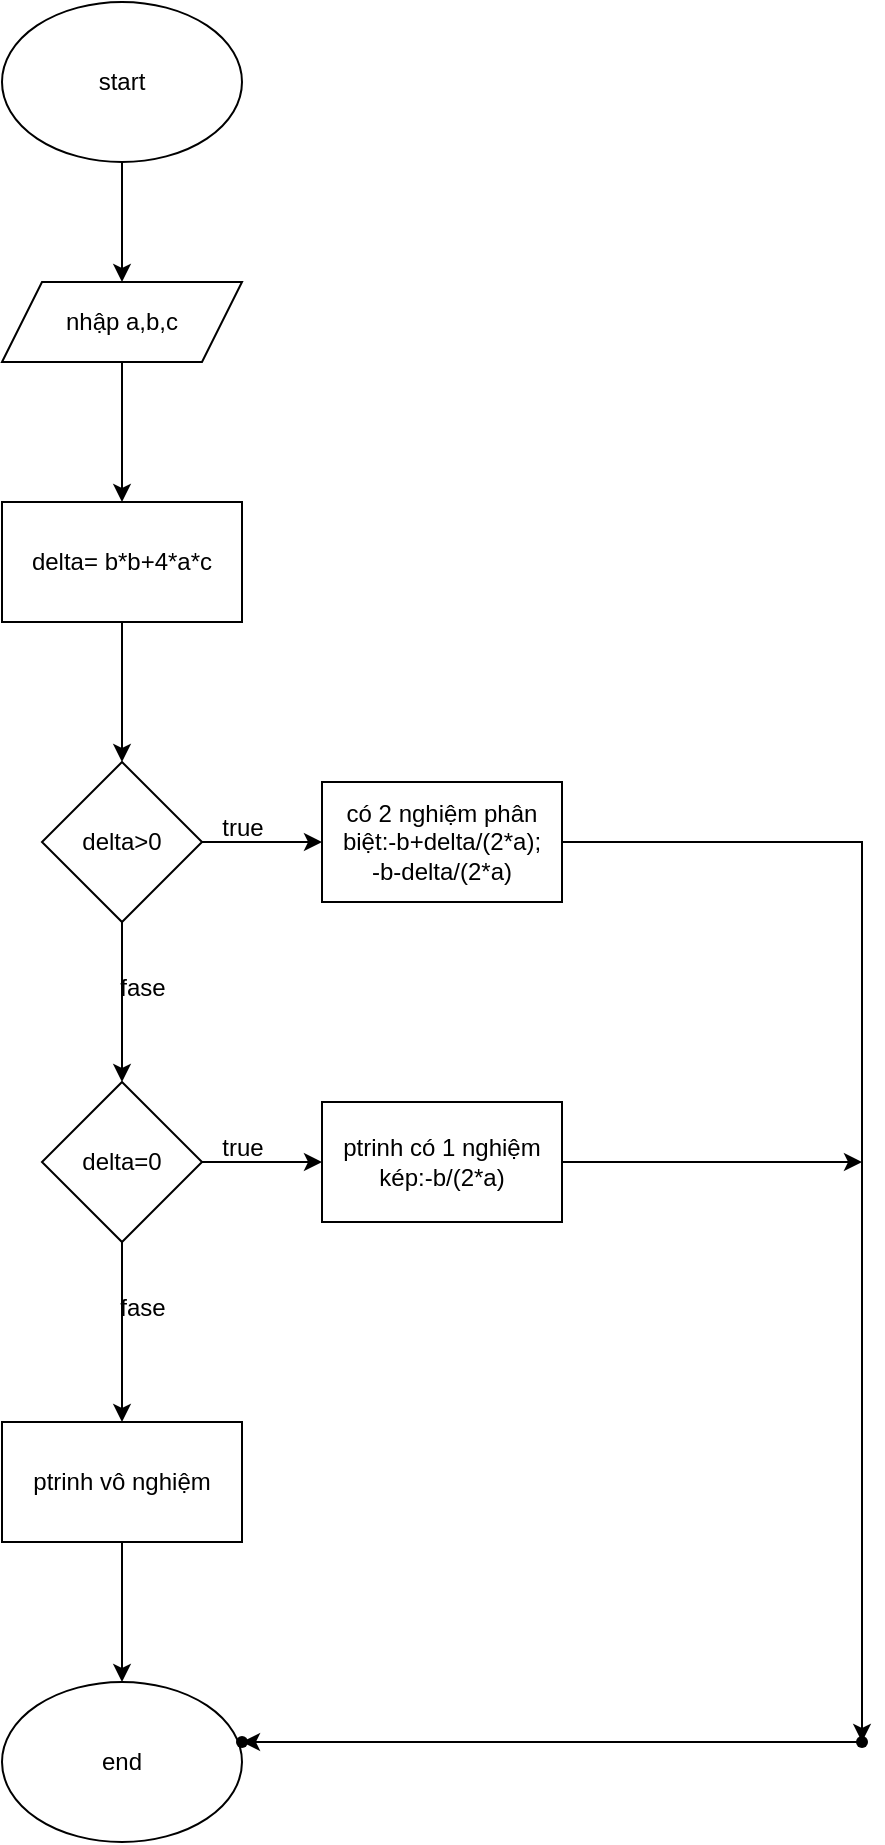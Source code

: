 <mxfile version="22.0.3" type="device">
  <diagram name="Page-1" id="P-afp6hQSAGaEdjvHS-H">
    <mxGraphModel dx="1050" dy="621" grid="1" gridSize="10" guides="1" tooltips="1" connect="1" arrows="1" fold="1" page="1" pageScale="1" pageWidth="850" pageHeight="1100" math="0" shadow="0">
      <root>
        <mxCell id="0" />
        <mxCell id="1" parent="0" />
        <mxCell id="B2Yxv_WPyGfu9oXpXjj1-4" value="" style="edgeStyle=orthogonalEdgeStyle;rounded=0;orthogonalLoop=1;jettySize=auto;html=1;" edge="1" parent="1" source="B2Yxv_WPyGfu9oXpXjj1-1" target="B2Yxv_WPyGfu9oXpXjj1-2">
          <mxGeometry relative="1" as="geometry" />
        </mxCell>
        <mxCell id="B2Yxv_WPyGfu9oXpXjj1-1" value="start" style="ellipse;whiteSpace=wrap;html=1;" vertex="1" parent="1">
          <mxGeometry x="340" y="50" width="120" height="80" as="geometry" />
        </mxCell>
        <mxCell id="B2Yxv_WPyGfu9oXpXjj1-6" value="" style="edgeStyle=orthogonalEdgeStyle;rounded=0;orthogonalLoop=1;jettySize=auto;html=1;" edge="1" parent="1" source="B2Yxv_WPyGfu9oXpXjj1-2" target="B2Yxv_WPyGfu9oXpXjj1-5">
          <mxGeometry relative="1" as="geometry" />
        </mxCell>
        <mxCell id="B2Yxv_WPyGfu9oXpXjj1-2" value="nhập a,b,c" style="shape=parallelogram;perimeter=parallelogramPerimeter;whiteSpace=wrap;html=1;fixedSize=1;" vertex="1" parent="1">
          <mxGeometry x="340" y="190" width="120" height="40" as="geometry" />
        </mxCell>
        <mxCell id="B2Yxv_WPyGfu9oXpXjj1-8" value="" style="edgeStyle=orthogonalEdgeStyle;rounded=0;orthogonalLoop=1;jettySize=auto;html=1;" edge="1" parent="1" source="B2Yxv_WPyGfu9oXpXjj1-5" target="B2Yxv_WPyGfu9oXpXjj1-7">
          <mxGeometry relative="1" as="geometry" />
        </mxCell>
        <mxCell id="B2Yxv_WPyGfu9oXpXjj1-5" value="delta= b*b+4*a*c" style="whiteSpace=wrap;html=1;" vertex="1" parent="1">
          <mxGeometry x="340" y="300" width="120" height="60" as="geometry" />
        </mxCell>
        <mxCell id="B2Yxv_WPyGfu9oXpXjj1-10" value="" style="edgeStyle=orthogonalEdgeStyle;rounded=0;orthogonalLoop=1;jettySize=auto;html=1;" edge="1" parent="1" source="B2Yxv_WPyGfu9oXpXjj1-7" target="B2Yxv_WPyGfu9oXpXjj1-9">
          <mxGeometry relative="1" as="geometry" />
        </mxCell>
        <mxCell id="B2Yxv_WPyGfu9oXpXjj1-12" value="" style="edgeStyle=orthogonalEdgeStyle;rounded=0;orthogonalLoop=1;jettySize=auto;html=1;" edge="1" parent="1" source="B2Yxv_WPyGfu9oXpXjj1-7" target="B2Yxv_WPyGfu9oXpXjj1-11">
          <mxGeometry relative="1" as="geometry" />
        </mxCell>
        <mxCell id="B2Yxv_WPyGfu9oXpXjj1-7" value="delta&amp;gt;0" style="rhombus;whiteSpace=wrap;html=1;" vertex="1" parent="1">
          <mxGeometry x="360" y="430" width="80" height="80" as="geometry" />
        </mxCell>
        <mxCell id="B2Yxv_WPyGfu9oXpXjj1-26" value="" style="edgeStyle=orthogonalEdgeStyle;rounded=0;orthogonalLoop=1;jettySize=auto;html=1;" edge="1" parent="1" source="B2Yxv_WPyGfu9oXpXjj1-9" target="B2Yxv_WPyGfu9oXpXjj1-25">
          <mxGeometry relative="1" as="geometry" />
        </mxCell>
        <mxCell id="B2Yxv_WPyGfu9oXpXjj1-9" value="có 2 nghiệm phân biệt:-b+delta/(2*a);&lt;br&gt;-b-delta/(2*a)" style="whiteSpace=wrap;html=1;" vertex="1" parent="1">
          <mxGeometry x="500" y="440" width="120" height="60" as="geometry" />
        </mxCell>
        <mxCell id="B2Yxv_WPyGfu9oXpXjj1-14" value="" style="edgeStyle=orthogonalEdgeStyle;rounded=0;orthogonalLoop=1;jettySize=auto;html=1;" edge="1" parent="1" source="B2Yxv_WPyGfu9oXpXjj1-11" target="B2Yxv_WPyGfu9oXpXjj1-13">
          <mxGeometry relative="1" as="geometry" />
        </mxCell>
        <mxCell id="B2Yxv_WPyGfu9oXpXjj1-20" value="" style="edgeStyle=orthogonalEdgeStyle;rounded=0;orthogonalLoop=1;jettySize=auto;html=1;" edge="1" parent="1" source="B2Yxv_WPyGfu9oXpXjj1-11" target="B2Yxv_WPyGfu9oXpXjj1-19">
          <mxGeometry relative="1" as="geometry" />
        </mxCell>
        <mxCell id="B2Yxv_WPyGfu9oXpXjj1-11" value="delta=0" style="rhombus;whiteSpace=wrap;html=1;" vertex="1" parent="1">
          <mxGeometry x="360" y="590" width="80" height="80" as="geometry" />
        </mxCell>
        <mxCell id="B2Yxv_WPyGfu9oXpXjj1-31" style="edgeStyle=orthogonalEdgeStyle;rounded=0;orthogonalLoop=1;jettySize=auto;html=1;" edge="1" parent="1" source="B2Yxv_WPyGfu9oXpXjj1-13">
          <mxGeometry relative="1" as="geometry">
            <mxPoint x="770" y="630" as="targetPoint" />
          </mxGeometry>
        </mxCell>
        <mxCell id="B2Yxv_WPyGfu9oXpXjj1-13" value="ptrinh có 1 nghiệm kép:-b/(2*a)" style="whiteSpace=wrap;html=1;" vertex="1" parent="1">
          <mxGeometry x="500" y="600" width="120" height="60" as="geometry" />
        </mxCell>
        <mxCell id="B2Yxv_WPyGfu9oXpXjj1-15" value="true" style="text;html=1;align=center;verticalAlign=middle;resizable=0;points=[];autosize=1;strokeColor=none;fillColor=none;" vertex="1" parent="1">
          <mxGeometry x="440" y="448" width="40" height="30" as="geometry" />
        </mxCell>
        <mxCell id="B2Yxv_WPyGfu9oXpXjj1-16" value="fase" style="text;html=1;align=center;verticalAlign=middle;resizable=0;points=[];autosize=1;strokeColor=none;fillColor=none;" vertex="1" parent="1">
          <mxGeometry x="385" y="528" width="50" height="30" as="geometry" />
        </mxCell>
        <mxCell id="B2Yxv_WPyGfu9oXpXjj1-18" value="true" style="text;html=1;align=center;verticalAlign=middle;resizable=0;points=[];autosize=1;strokeColor=none;fillColor=none;" vertex="1" parent="1">
          <mxGeometry x="440" y="608" width="40" height="30" as="geometry" />
        </mxCell>
        <mxCell id="B2Yxv_WPyGfu9oXpXjj1-23" value="" style="edgeStyle=orthogonalEdgeStyle;rounded=0;orthogonalLoop=1;jettySize=auto;html=1;" edge="1" parent="1" source="B2Yxv_WPyGfu9oXpXjj1-19">
          <mxGeometry relative="1" as="geometry">
            <mxPoint x="400" y="890" as="targetPoint" />
          </mxGeometry>
        </mxCell>
        <mxCell id="B2Yxv_WPyGfu9oXpXjj1-19" value="ptrinh vô nghiệm" style="whiteSpace=wrap;html=1;" vertex="1" parent="1">
          <mxGeometry x="340" y="760" width="120" height="60" as="geometry" />
        </mxCell>
        <mxCell id="B2Yxv_WPyGfu9oXpXjj1-21" value="fase" style="text;html=1;align=center;verticalAlign=middle;resizable=0;points=[];autosize=1;strokeColor=none;fillColor=none;" vertex="1" parent="1">
          <mxGeometry x="385" y="688" width="50" height="30" as="geometry" />
        </mxCell>
        <mxCell id="B2Yxv_WPyGfu9oXpXjj1-24" value="end" style="ellipse;whiteSpace=wrap;html=1;" vertex="1" parent="1">
          <mxGeometry x="340" y="890" width="120" height="80" as="geometry" />
        </mxCell>
        <mxCell id="B2Yxv_WPyGfu9oXpXjj1-28" value="" style="edgeStyle=orthogonalEdgeStyle;rounded=0;orthogonalLoop=1;jettySize=auto;html=1;" edge="1" parent="1" source="B2Yxv_WPyGfu9oXpXjj1-25" target="B2Yxv_WPyGfu9oXpXjj1-27">
          <mxGeometry relative="1" as="geometry" />
        </mxCell>
        <mxCell id="B2Yxv_WPyGfu9oXpXjj1-25" value="" style="shape=waypoint;sketch=0;size=6;pointerEvents=1;points=[];fillColor=default;resizable=0;rotatable=0;perimeter=centerPerimeter;snapToPoint=1;" vertex="1" parent="1">
          <mxGeometry x="760" y="910" width="20" height="20" as="geometry" />
        </mxCell>
        <mxCell id="B2Yxv_WPyGfu9oXpXjj1-27" value="" style="shape=waypoint;sketch=0;size=6;pointerEvents=1;points=[];fillColor=default;resizable=0;rotatable=0;perimeter=centerPerimeter;snapToPoint=1;" vertex="1" parent="1">
          <mxGeometry x="450" y="910" width="20" height="20" as="geometry" />
        </mxCell>
      </root>
    </mxGraphModel>
  </diagram>
</mxfile>
